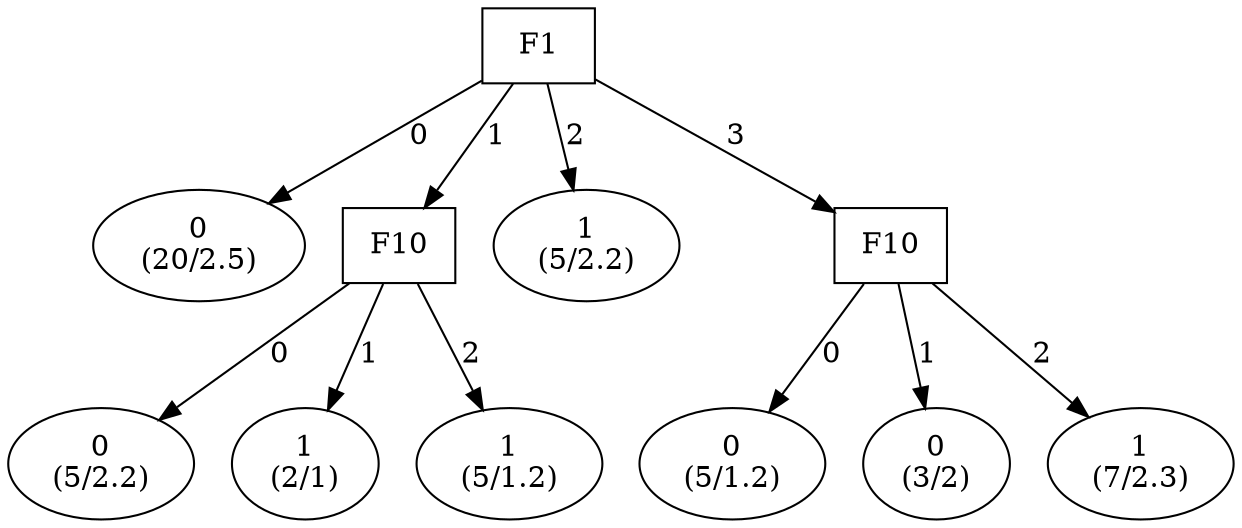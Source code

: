 digraph YaDT {
n0 [ shape=box, label="F1\n"]
n0 -> n1 [label="0"]
n1 [ shape=ellipse, label="0\n(20/2.5)"]
n0 -> n2 [label="1"]
n2 [ shape=box, label="F10\n"]
n2 -> n3 [label="0"]
n3 [ shape=ellipse, label="0\n(5/2.2)"]
n2 -> n4 [label="1"]
n4 [ shape=ellipse, label="1\n(2/1)"]
n2 -> n5 [label="2"]
n5 [ shape=ellipse, label="1\n(5/1.2)"]
n0 -> n7 [label="2"]
n7 [ shape=ellipse, label="1\n(5/2.2)"]
n0 -> n8 [label="3"]
n8 [ shape=box, label="F10\n"]
n8 -> n9 [label="0"]
n9 [ shape=ellipse, label="0\n(5/1.2)"]
n8 -> n10 [label="1"]
n10 [ shape=ellipse, label="0\n(3/2)"]
n8 -> n11 [label="2"]
n11 [ shape=ellipse, label="1\n(7/2.3)"]
}
